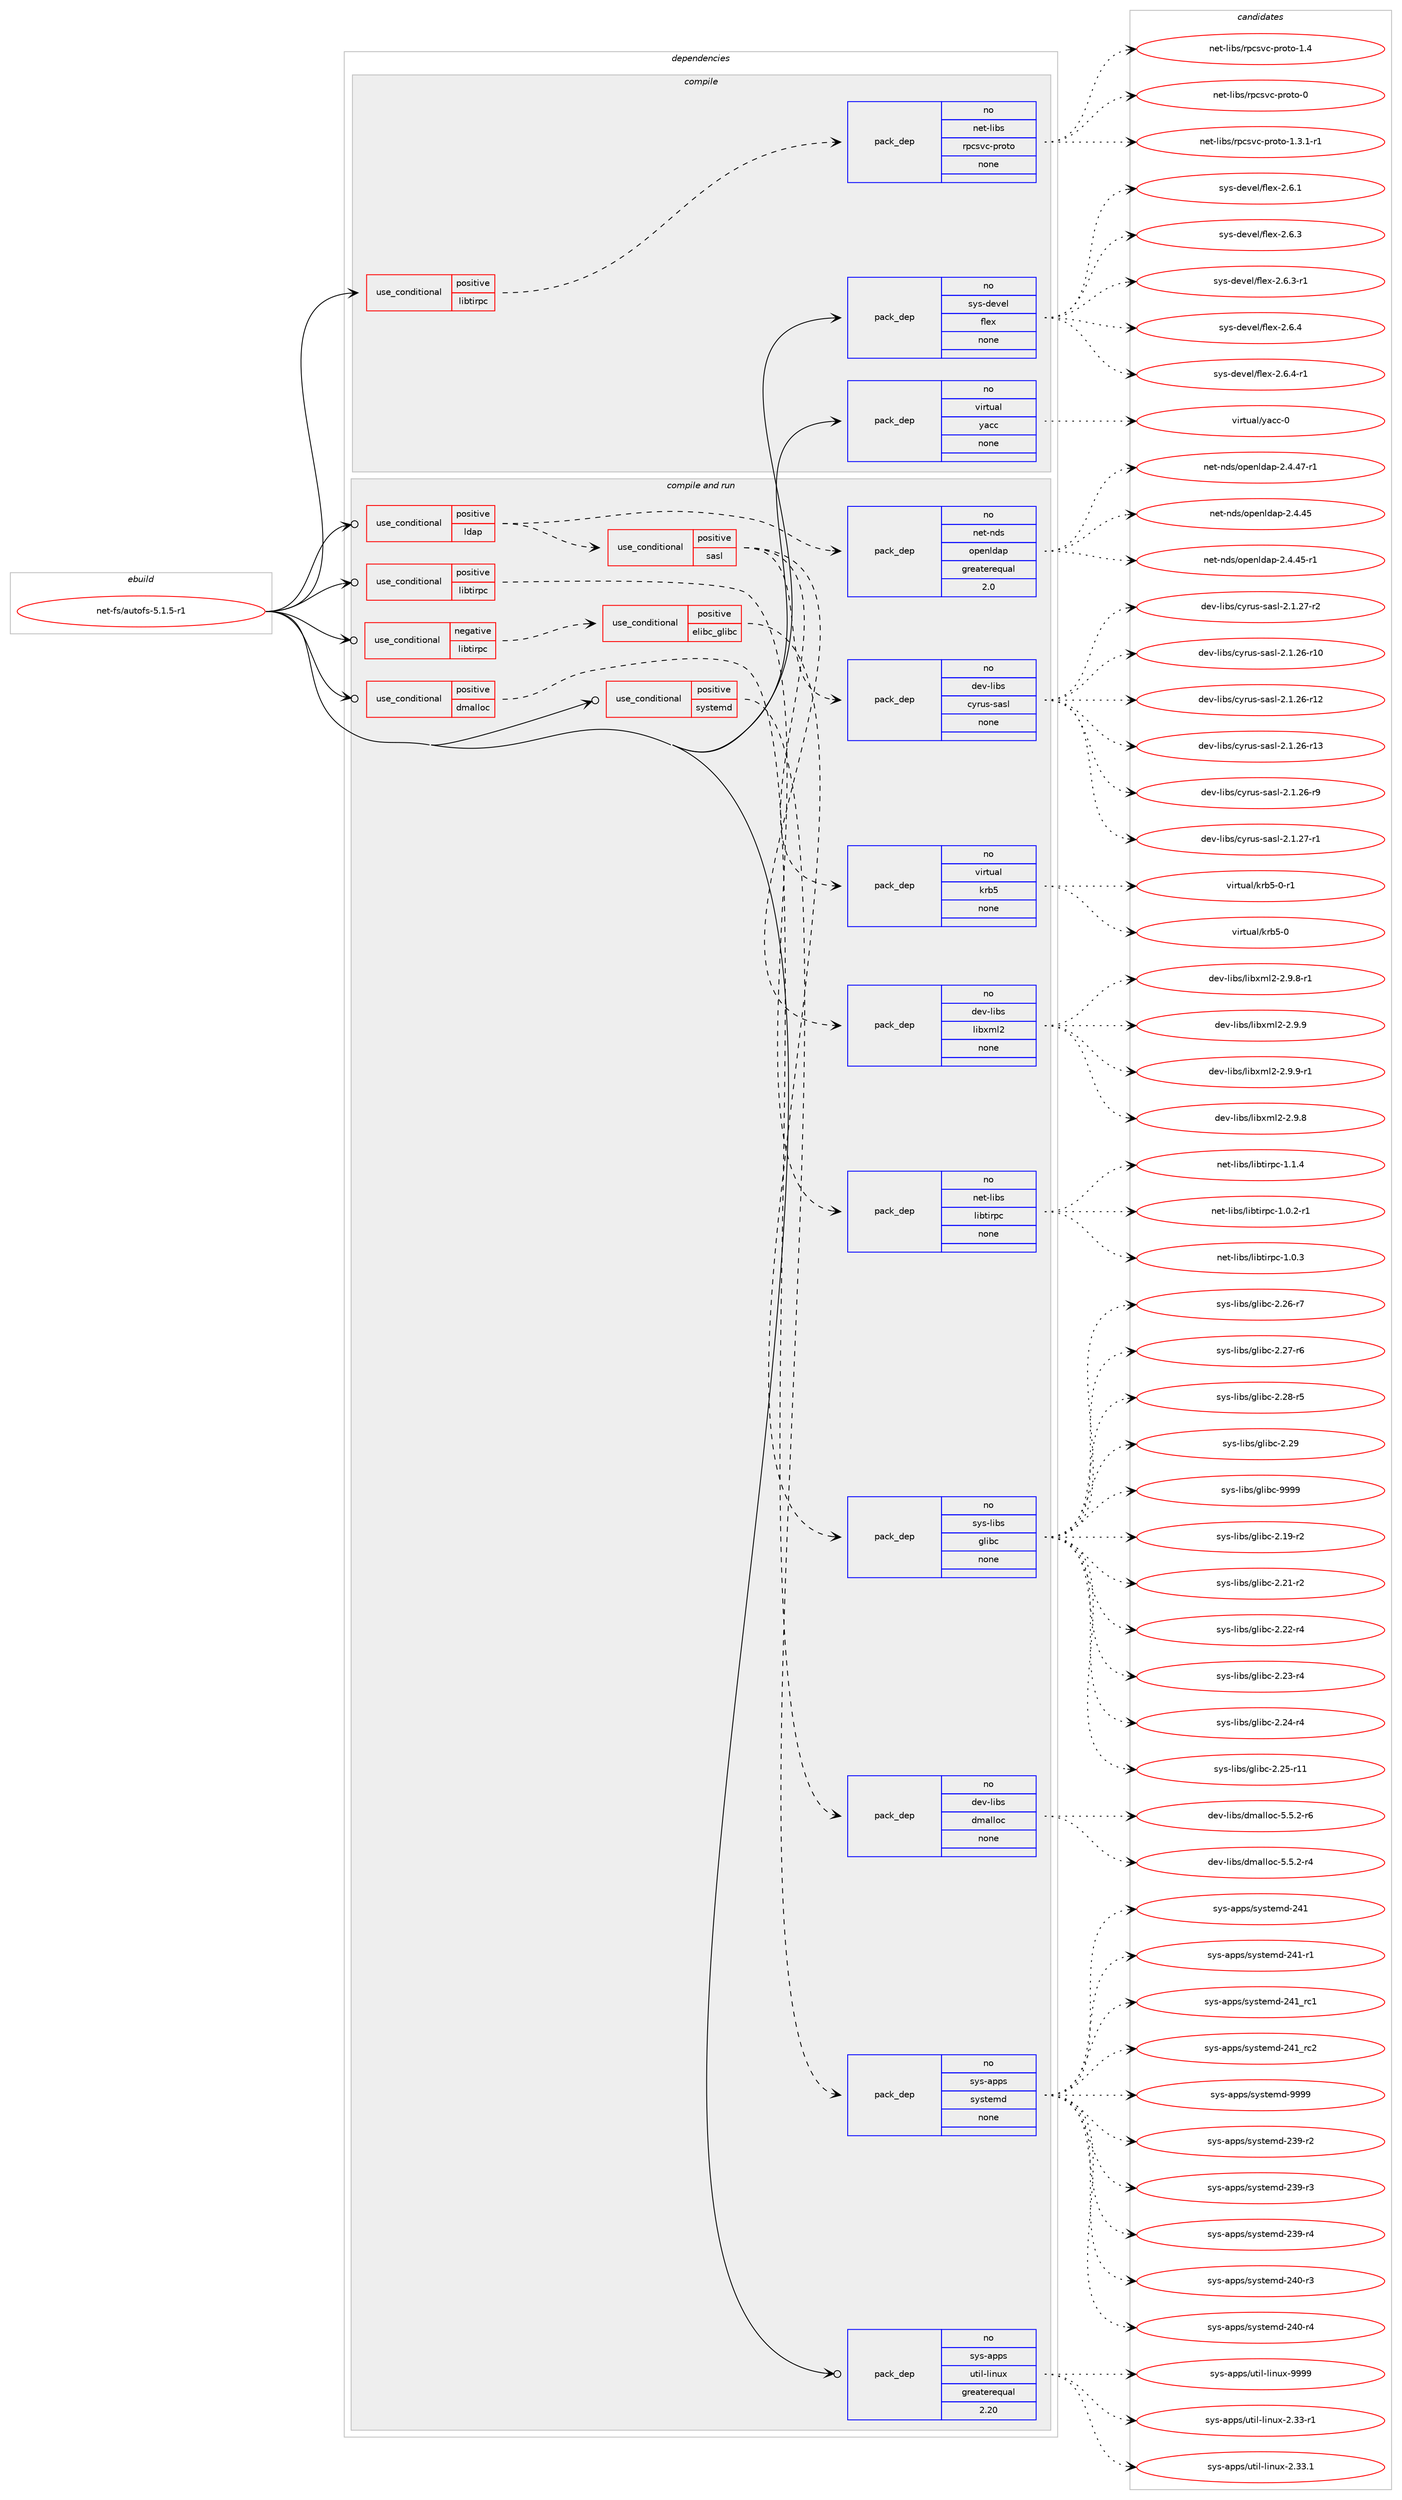 digraph prolog {

# *************
# Graph options
# *************

newrank=true;
concentrate=true;
compound=true;
graph [rankdir=LR,fontname=Helvetica,fontsize=10,ranksep=1.5];#, ranksep=2.5, nodesep=0.2];
edge  [arrowhead=vee];
node  [fontname=Helvetica,fontsize=10];

# **********
# The ebuild
# **********

subgraph cluster_leftcol {
color=gray;
rank=same;
label=<<i>ebuild</i>>;
id [label="net-fs/autofs-5.1.5-r1", color=red, width=4, href="../net-fs/autofs-5.1.5-r1.svg"];
}

# ****************
# The dependencies
# ****************

subgraph cluster_midcol {
color=gray;
label=<<i>dependencies</i>>;
subgraph cluster_compile {
fillcolor="#eeeeee";
style=filled;
label=<<i>compile</i>>;
subgraph cond444354 {
dependency1652373 [label=<<TABLE BORDER="0" CELLBORDER="1" CELLSPACING="0" CELLPADDING="4"><TR><TD ROWSPAN="3" CELLPADDING="10">use_conditional</TD></TR><TR><TD>positive</TD></TR><TR><TD>libtirpc</TD></TR></TABLE>>, shape=none, color=red];
subgraph pack1181251 {
dependency1652374 [label=<<TABLE BORDER="0" CELLBORDER="1" CELLSPACING="0" CELLPADDING="4" WIDTH="220"><TR><TD ROWSPAN="6" CELLPADDING="30">pack_dep</TD></TR><TR><TD WIDTH="110">no</TD></TR><TR><TD>net-libs</TD></TR><TR><TD>rpcsvc-proto</TD></TR><TR><TD>none</TD></TR><TR><TD></TD></TR></TABLE>>, shape=none, color=blue];
}
dependency1652373:e -> dependency1652374:w [weight=20,style="dashed",arrowhead="vee"];
}
id:e -> dependency1652373:w [weight=20,style="solid",arrowhead="vee"];
subgraph pack1181252 {
dependency1652375 [label=<<TABLE BORDER="0" CELLBORDER="1" CELLSPACING="0" CELLPADDING="4" WIDTH="220"><TR><TD ROWSPAN="6" CELLPADDING="30">pack_dep</TD></TR><TR><TD WIDTH="110">no</TD></TR><TR><TD>sys-devel</TD></TR><TR><TD>flex</TD></TR><TR><TD>none</TD></TR><TR><TD></TD></TR></TABLE>>, shape=none, color=blue];
}
id:e -> dependency1652375:w [weight=20,style="solid",arrowhead="vee"];
subgraph pack1181253 {
dependency1652376 [label=<<TABLE BORDER="0" CELLBORDER="1" CELLSPACING="0" CELLPADDING="4" WIDTH="220"><TR><TD ROWSPAN="6" CELLPADDING="30">pack_dep</TD></TR><TR><TD WIDTH="110">no</TD></TR><TR><TD>virtual</TD></TR><TR><TD>yacc</TD></TR><TR><TD>none</TD></TR><TR><TD></TD></TR></TABLE>>, shape=none, color=blue];
}
id:e -> dependency1652376:w [weight=20,style="solid",arrowhead="vee"];
}
subgraph cluster_compileandrun {
fillcolor="#eeeeee";
style=filled;
label=<<i>compile and run</i>>;
subgraph cond444355 {
dependency1652377 [label=<<TABLE BORDER="0" CELLBORDER="1" CELLSPACING="0" CELLPADDING="4"><TR><TD ROWSPAN="3" CELLPADDING="10">use_conditional</TD></TR><TR><TD>negative</TD></TR><TR><TD>libtirpc</TD></TR></TABLE>>, shape=none, color=red];
subgraph cond444356 {
dependency1652378 [label=<<TABLE BORDER="0" CELLBORDER="1" CELLSPACING="0" CELLPADDING="4"><TR><TD ROWSPAN="3" CELLPADDING="10">use_conditional</TD></TR><TR><TD>positive</TD></TR><TR><TD>elibc_glibc</TD></TR></TABLE>>, shape=none, color=red];
subgraph pack1181254 {
dependency1652379 [label=<<TABLE BORDER="0" CELLBORDER="1" CELLSPACING="0" CELLPADDING="4" WIDTH="220"><TR><TD ROWSPAN="6" CELLPADDING="30">pack_dep</TD></TR><TR><TD WIDTH="110">no</TD></TR><TR><TD>sys-libs</TD></TR><TR><TD>glibc</TD></TR><TR><TD>none</TD></TR><TR><TD></TD></TR></TABLE>>, shape=none, color=blue];
}
dependency1652378:e -> dependency1652379:w [weight=20,style="dashed",arrowhead="vee"];
}
dependency1652377:e -> dependency1652378:w [weight=20,style="dashed",arrowhead="vee"];
}
id:e -> dependency1652377:w [weight=20,style="solid",arrowhead="odotvee"];
subgraph cond444357 {
dependency1652380 [label=<<TABLE BORDER="0" CELLBORDER="1" CELLSPACING="0" CELLPADDING="4"><TR><TD ROWSPAN="3" CELLPADDING="10">use_conditional</TD></TR><TR><TD>positive</TD></TR><TR><TD>dmalloc</TD></TR></TABLE>>, shape=none, color=red];
subgraph pack1181255 {
dependency1652381 [label=<<TABLE BORDER="0" CELLBORDER="1" CELLSPACING="0" CELLPADDING="4" WIDTH="220"><TR><TD ROWSPAN="6" CELLPADDING="30">pack_dep</TD></TR><TR><TD WIDTH="110">no</TD></TR><TR><TD>dev-libs</TD></TR><TR><TD>dmalloc</TD></TR><TR><TD>none</TD></TR><TR><TD></TD></TR></TABLE>>, shape=none, color=blue];
}
dependency1652380:e -> dependency1652381:w [weight=20,style="dashed",arrowhead="vee"];
}
id:e -> dependency1652380:w [weight=20,style="solid",arrowhead="odotvee"];
subgraph cond444358 {
dependency1652382 [label=<<TABLE BORDER="0" CELLBORDER="1" CELLSPACING="0" CELLPADDING="4"><TR><TD ROWSPAN="3" CELLPADDING="10">use_conditional</TD></TR><TR><TD>positive</TD></TR><TR><TD>ldap</TD></TR></TABLE>>, shape=none, color=red];
subgraph pack1181256 {
dependency1652383 [label=<<TABLE BORDER="0" CELLBORDER="1" CELLSPACING="0" CELLPADDING="4" WIDTH="220"><TR><TD ROWSPAN="6" CELLPADDING="30">pack_dep</TD></TR><TR><TD WIDTH="110">no</TD></TR><TR><TD>net-nds</TD></TR><TR><TD>openldap</TD></TR><TR><TD>greaterequal</TD></TR><TR><TD>2.0</TD></TR></TABLE>>, shape=none, color=blue];
}
dependency1652382:e -> dependency1652383:w [weight=20,style="dashed",arrowhead="vee"];
subgraph cond444359 {
dependency1652384 [label=<<TABLE BORDER="0" CELLBORDER="1" CELLSPACING="0" CELLPADDING="4"><TR><TD ROWSPAN="3" CELLPADDING="10">use_conditional</TD></TR><TR><TD>positive</TD></TR><TR><TD>sasl</TD></TR></TABLE>>, shape=none, color=red];
subgraph pack1181257 {
dependency1652385 [label=<<TABLE BORDER="0" CELLBORDER="1" CELLSPACING="0" CELLPADDING="4" WIDTH="220"><TR><TD ROWSPAN="6" CELLPADDING="30">pack_dep</TD></TR><TR><TD WIDTH="110">no</TD></TR><TR><TD>dev-libs</TD></TR><TR><TD>cyrus-sasl</TD></TR><TR><TD>none</TD></TR><TR><TD></TD></TR></TABLE>>, shape=none, color=blue];
}
dependency1652384:e -> dependency1652385:w [weight=20,style="dashed",arrowhead="vee"];
subgraph pack1181258 {
dependency1652386 [label=<<TABLE BORDER="0" CELLBORDER="1" CELLSPACING="0" CELLPADDING="4" WIDTH="220"><TR><TD ROWSPAN="6" CELLPADDING="30">pack_dep</TD></TR><TR><TD WIDTH="110">no</TD></TR><TR><TD>dev-libs</TD></TR><TR><TD>libxml2</TD></TR><TR><TD>none</TD></TR><TR><TD></TD></TR></TABLE>>, shape=none, color=blue];
}
dependency1652384:e -> dependency1652386:w [weight=20,style="dashed",arrowhead="vee"];
subgraph pack1181259 {
dependency1652387 [label=<<TABLE BORDER="0" CELLBORDER="1" CELLSPACING="0" CELLPADDING="4" WIDTH="220"><TR><TD ROWSPAN="6" CELLPADDING="30">pack_dep</TD></TR><TR><TD WIDTH="110">no</TD></TR><TR><TD>virtual</TD></TR><TR><TD>krb5</TD></TR><TR><TD>none</TD></TR><TR><TD></TD></TR></TABLE>>, shape=none, color=blue];
}
dependency1652384:e -> dependency1652387:w [weight=20,style="dashed",arrowhead="vee"];
}
dependency1652382:e -> dependency1652384:w [weight=20,style="dashed",arrowhead="vee"];
}
id:e -> dependency1652382:w [weight=20,style="solid",arrowhead="odotvee"];
subgraph cond444360 {
dependency1652388 [label=<<TABLE BORDER="0" CELLBORDER="1" CELLSPACING="0" CELLPADDING="4"><TR><TD ROWSPAN="3" CELLPADDING="10">use_conditional</TD></TR><TR><TD>positive</TD></TR><TR><TD>libtirpc</TD></TR></TABLE>>, shape=none, color=red];
subgraph pack1181260 {
dependency1652389 [label=<<TABLE BORDER="0" CELLBORDER="1" CELLSPACING="0" CELLPADDING="4" WIDTH="220"><TR><TD ROWSPAN="6" CELLPADDING="30">pack_dep</TD></TR><TR><TD WIDTH="110">no</TD></TR><TR><TD>net-libs</TD></TR><TR><TD>libtirpc</TD></TR><TR><TD>none</TD></TR><TR><TD></TD></TR></TABLE>>, shape=none, color=blue];
}
dependency1652388:e -> dependency1652389:w [weight=20,style="dashed",arrowhead="vee"];
}
id:e -> dependency1652388:w [weight=20,style="solid",arrowhead="odotvee"];
subgraph cond444361 {
dependency1652390 [label=<<TABLE BORDER="0" CELLBORDER="1" CELLSPACING="0" CELLPADDING="4"><TR><TD ROWSPAN="3" CELLPADDING="10">use_conditional</TD></TR><TR><TD>positive</TD></TR><TR><TD>systemd</TD></TR></TABLE>>, shape=none, color=red];
subgraph pack1181261 {
dependency1652391 [label=<<TABLE BORDER="0" CELLBORDER="1" CELLSPACING="0" CELLPADDING="4" WIDTH="220"><TR><TD ROWSPAN="6" CELLPADDING="30">pack_dep</TD></TR><TR><TD WIDTH="110">no</TD></TR><TR><TD>sys-apps</TD></TR><TR><TD>systemd</TD></TR><TR><TD>none</TD></TR><TR><TD></TD></TR></TABLE>>, shape=none, color=blue];
}
dependency1652390:e -> dependency1652391:w [weight=20,style="dashed",arrowhead="vee"];
}
id:e -> dependency1652390:w [weight=20,style="solid",arrowhead="odotvee"];
subgraph pack1181262 {
dependency1652392 [label=<<TABLE BORDER="0" CELLBORDER="1" CELLSPACING="0" CELLPADDING="4" WIDTH="220"><TR><TD ROWSPAN="6" CELLPADDING="30">pack_dep</TD></TR><TR><TD WIDTH="110">no</TD></TR><TR><TD>sys-apps</TD></TR><TR><TD>util-linux</TD></TR><TR><TD>greaterequal</TD></TR><TR><TD>2.20</TD></TR></TABLE>>, shape=none, color=blue];
}
id:e -> dependency1652392:w [weight=20,style="solid",arrowhead="odotvee"];
}
subgraph cluster_run {
fillcolor="#eeeeee";
style=filled;
label=<<i>run</i>>;
}
}

# **************
# The candidates
# **************

subgraph cluster_choices {
rank=same;
color=gray;
label=<<i>candidates</i>>;

subgraph choice1181251 {
color=black;
nodesep=1;
choice1101011164510810598115471141129911511899451121141111161114548 [label="net-libs/rpcsvc-proto-0", color=red, width=4,href="../net-libs/rpcsvc-proto-0.svg"];
choice1101011164510810598115471141129911511899451121141111161114549465146494511449 [label="net-libs/rpcsvc-proto-1.3.1-r1", color=red, width=4,href="../net-libs/rpcsvc-proto-1.3.1-r1.svg"];
choice11010111645108105981154711411299115118994511211411111611145494652 [label="net-libs/rpcsvc-proto-1.4", color=red, width=4,href="../net-libs/rpcsvc-proto-1.4.svg"];
dependency1652374:e -> choice1101011164510810598115471141129911511899451121141111161114548:w [style=dotted,weight="100"];
dependency1652374:e -> choice1101011164510810598115471141129911511899451121141111161114549465146494511449:w [style=dotted,weight="100"];
dependency1652374:e -> choice11010111645108105981154711411299115118994511211411111611145494652:w [style=dotted,weight="100"];
}
subgraph choice1181252 {
color=black;
nodesep=1;
choice1151211154510010111810110847102108101120455046544649 [label="sys-devel/flex-2.6.1", color=red, width=4,href="../sys-devel/flex-2.6.1.svg"];
choice1151211154510010111810110847102108101120455046544651 [label="sys-devel/flex-2.6.3", color=red, width=4,href="../sys-devel/flex-2.6.3.svg"];
choice11512111545100101118101108471021081011204550465446514511449 [label="sys-devel/flex-2.6.3-r1", color=red, width=4,href="../sys-devel/flex-2.6.3-r1.svg"];
choice1151211154510010111810110847102108101120455046544652 [label="sys-devel/flex-2.6.4", color=red, width=4,href="../sys-devel/flex-2.6.4.svg"];
choice11512111545100101118101108471021081011204550465446524511449 [label="sys-devel/flex-2.6.4-r1", color=red, width=4,href="../sys-devel/flex-2.6.4-r1.svg"];
dependency1652375:e -> choice1151211154510010111810110847102108101120455046544649:w [style=dotted,weight="100"];
dependency1652375:e -> choice1151211154510010111810110847102108101120455046544651:w [style=dotted,weight="100"];
dependency1652375:e -> choice11512111545100101118101108471021081011204550465446514511449:w [style=dotted,weight="100"];
dependency1652375:e -> choice1151211154510010111810110847102108101120455046544652:w [style=dotted,weight="100"];
dependency1652375:e -> choice11512111545100101118101108471021081011204550465446524511449:w [style=dotted,weight="100"];
}
subgraph choice1181253 {
color=black;
nodesep=1;
choice11810511411611797108471219799994548 [label="virtual/yacc-0", color=red, width=4,href="../virtual/yacc-0.svg"];
dependency1652376:e -> choice11810511411611797108471219799994548:w [style=dotted,weight="100"];
}
subgraph choice1181254 {
color=black;
nodesep=1;
choice115121115451081059811547103108105989945504649574511450 [label="sys-libs/glibc-2.19-r2", color=red, width=4,href="../sys-libs/glibc-2.19-r2.svg"];
choice115121115451081059811547103108105989945504650494511450 [label="sys-libs/glibc-2.21-r2", color=red, width=4,href="../sys-libs/glibc-2.21-r2.svg"];
choice115121115451081059811547103108105989945504650504511452 [label="sys-libs/glibc-2.22-r4", color=red, width=4,href="../sys-libs/glibc-2.22-r4.svg"];
choice115121115451081059811547103108105989945504650514511452 [label="sys-libs/glibc-2.23-r4", color=red, width=4,href="../sys-libs/glibc-2.23-r4.svg"];
choice115121115451081059811547103108105989945504650524511452 [label="sys-libs/glibc-2.24-r4", color=red, width=4,href="../sys-libs/glibc-2.24-r4.svg"];
choice11512111545108105981154710310810598994550465053451144949 [label="sys-libs/glibc-2.25-r11", color=red, width=4,href="../sys-libs/glibc-2.25-r11.svg"];
choice115121115451081059811547103108105989945504650544511455 [label="sys-libs/glibc-2.26-r7", color=red, width=4,href="../sys-libs/glibc-2.26-r7.svg"];
choice115121115451081059811547103108105989945504650554511454 [label="sys-libs/glibc-2.27-r6", color=red, width=4,href="../sys-libs/glibc-2.27-r6.svg"];
choice115121115451081059811547103108105989945504650564511453 [label="sys-libs/glibc-2.28-r5", color=red, width=4,href="../sys-libs/glibc-2.28-r5.svg"];
choice11512111545108105981154710310810598994550465057 [label="sys-libs/glibc-2.29", color=red, width=4,href="../sys-libs/glibc-2.29.svg"];
choice11512111545108105981154710310810598994557575757 [label="sys-libs/glibc-9999", color=red, width=4,href="../sys-libs/glibc-9999.svg"];
dependency1652379:e -> choice115121115451081059811547103108105989945504649574511450:w [style=dotted,weight="100"];
dependency1652379:e -> choice115121115451081059811547103108105989945504650494511450:w [style=dotted,weight="100"];
dependency1652379:e -> choice115121115451081059811547103108105989945504650504511452:w [style=dotted,weight="100"];
dependency1652379:e -> choice115121115451081059811547103108105989945504650514511452:w [style=dotted,weight="100"];
dependency1652379:e -> choice115121115451081059811547103108105989945504650524511452:w [style=dotted,weight="100"];
dependency1652379:e -> choice11512111545108105981154710310810598994550465053451144949:w [style=dotted,weight="100"];
dependency1652379:e -> choice115121115451081059811547103108105989945504650544511455:w [style=dotted,weight="100"];
dependency1652379:e -> choice115121115451081059811547103108105989945504650554511454:w [style=dotted,weight="100"];
dependency1652379:e -> choice115121115451081059811547103108105989945504650564511453:w [style=dotted,weight="100"];
dependency1652379:e -> choice11512111545108105981154710310810598994550465057:w [style=dotted,weight="100"];
dependency1652379:e -> choice11512111545108105981154710310810598994557575757:w [style=dotted,weight="100"];
}
subgraph choice1181255 {
color=black;
nodesep=1;
choice10010111845108105981154710010997108108111994553465346504511452 [label="dev-libs/dmalloc-5.5.2-r4", color=red, width=4,href="../dev-libs/dmalloc-5.5.2-r4.svg"];
choice10010111845108105981154710010997108108111994553465346504511454 [label="dev-libs/dmalloc-5.5.2-r6", color=red, width=4,href="../dev-libs/dmalloc-5.5.2-r6.svg"];
dependency1652381:e -> choice10010111845108105981154710010997108108111994553465346504511452:w [style=dotted,weight="100"];
dependency1652381:e -> choice10010111845108105981154710010997108108111994553465346504511454:w [style=dotted,weight="100"];
}
subgraph choice1181256 {
color=black;
nodesep=1;
choice11010111645110100115471111121011101081009711245504652465253 [label="net-nds/openldap-2.4.45", color=red, width=4,href="../net-nds/openldap-2.4.45.svg"];
choice110101116451101001154711111210111010810097112455046524652534511449 [label="net-nds/openldap-2.4.45-r1", color=red, width=4,href="../net-nds/openldap-2.4.45-r1.svg"];
choice110101116451101001154711111210111010810097112455046524652554511449 [label="net-nds/openldap-2.4.47-r1", color=red, width=4,href="../net-nds/openldap-2.4.47-r1.svg"];
dependency1652383:e -> choice11010111645110100115471111121011101081009711245504652465253:w [style=dotted,weight="100"];
dependency1652383:e -> choice110101116451101001154711111210111010810097112455046524652534511449:w [style=dotted,weight="100"];
dependency1652383:e -> choice110101116451101001154711111210111010810097112455046524652554511449:w [style=dotted,weight="100"];
}
subgraph choice1181257 {
color=black;
nodesep=1;
choice10010111845108105981154799121114117115451159711510845504649465054451144948 [label="dev-libs/cyrus-sasl-2.1.26-r10", color=red, width=4,href="../dev-libs/cyrus-sasl-2.1.26-r10.svg"];
choice10010111845108105981154799121114117115451159711510845504649465054451144950 [label="dev-libs/cyrus-sasl-2.1.26-r12", color=red, width=4,href="../dev-libs/cyrus-sasl-2.1.26-r12.svg"];
choice10010111845108105981154799121114117115451159711510845504649465054451144951 [label="dev-libs/cyrus-sasl-2.1.26-r13", color=red, width=4,href="../dev-libs/cyrus-sasl-2.1.26-r13.svg"];
choice100101118451081059811547991211141171154511597115108455046494650544511457 [label="dev-libs/cyrus-sasl-2.1.26-r9", color=red, width=4,href="../dev-libs/cyrus-sasl-2.1.26-r9.svg"];
choice100101118451081059811547991211141171154511597115108455046494650554511449 [label="dev-libs/cyrus-sasl-2.1.27-r1", color=red, width=4,href="../dev-libs/cyrus-sasl-2.1.27-r1.svg"];
choice100101118451081059811547991211141171154511597115108455046494650554511450 [label="dev-libs/cyrus-sasl-2.1.27-r2", color=red, width=4,href="../dev-libs/cyrus-sasl-2.1.27-r2.svg"];
dependency1652385:e -> choice10010111845108105981154799121114117115451159711510845504649465054451144948:w [style=dotted,weight="100"];
dependency1652385:e -> choice10010111845108105981154799121114117115451159711510845504649465054451144950:w [style=dotted,weight="100"];
dependency1652385:e -> choice10010111845108105981154799121114117115451159711510845504649465054451144951:w [style=dotted,weight="100"];
dependency1652385:e -> choice100101118451081059811547991211141171154511597115108455046494650544511457:w [style=dotted,weight="100"];
dependency1652385:e -> choice100101118451081059811547991211141171154511597115108455046494650554511449:w [style=dotted,weight="100"];
dependency1652385:e -> choice100101118451081059811547991211141171154511597115108455046494650554511450:w [style=dotted,weight="100"];
}
subgraph choice1181258 {
color=black;
nodesep=1;
choice1001011184510810598115471081059812010910850455046574656 [label="dev-libs/libxml2-2.9.8", color=red, width=4,href="../dev-libs/libxml2-2.9.8.svg"];
choice10010111845108105981154710810598120109108504550465746564511449 [label="dev-libs/libxml2-2.9.8-r1", color=red, width=4,href="../dev-libs/libxml2-2.9.8-r1.svg"];
choice1001011184510810598115471081059812010910850455046574657 [label="dev-libs/libxml2-2.9.9", color=red, width=4,href="../dev-libs/libxml2-2.9.9.svg"];
choice10010111845108105981154710810598120109108504550465746574511449 [label="dev-libs/libxml2-2.9.9-r1", color=red, width=4,href="../dev-libs/libxml2-2.9.9-r1.svg"];
dependency1652386:e -> choice1001011184510810598115471081059812010910850455046574656:w [style=dotted,weight="100"];
dependency1652386:e -> choice10010111845108105981154710810598120109108504550465746564511449:w [style=dotted,weight="100"];
dependency1652386:e -> choice1001011184510810598115471081059812010910850455046574657:w [style=dotted,weight="100"];
dependency1652386:e -> choice10010111845108105981154710810598120109108504550465746574511449:w [style=dotted,weight="100"];
}
subgraph choice1181259 {
color=black;
nodesep=1;
choice118105114116117971084710711498534548 [label="virtual/krb5-0", color=red, width=4,href="../virtual/krb5-0.svg"];
choice1181051141161179710847107114985345484511449 [label="virtual/krb5-0-r1", color=red, width=4,href="../virtual/krb5-0-r1.svg"];
dependency1652387:e -> choice118105114116117971084710711498534548:w [style=dotted,weight="100"];
dependency1652387:e -> choice1181051141161179710847107114985345484511449:w [style=dotted,weight="100"];
}
subgraph choice1181260 {
color=black;
nodesep=1;
choice11010111645108105981154710810598116105114112994549464846504511449 [label="net-libs/libtirpc-1.0.2-r1", color=red, width=4,href="../net-libs/libtirpc-1.0.2-r1.svg"];
choice1101011164510810598115471081059811610511411299454946484651 [label="net-libs/libtirpc-1.0.3", color=red, width=4,href="../net-libs/libtirpc-1.0.3.svg"];
choice1101011164510810598115471081059811610511411299454946494652 [label="net-libs/libtirpc-1.1.4", color=red, width=4,href="../net-libs/libtirpc-1.1.4.svg"];
dependency1652389:e -> choice11010111645108105981154710810598116105114112994549464846504511449:w [style=dotted,weight="100"];
dependency1652389:e -> choice1101011164510810598115471081059811610511411299454946484651:w [style=dotted,weight="100"];
dependency1652389:e -> choice1101011164510810598115471081059811610511411299454946494652:w [style=dotted,weight="100"];
}
subgraph choice1181261 {
color=black;
nodesep=1;
choice115121115459711211211547115121115116101109100455051574511450 [label="sys-apps/systemd-239-r2", color=red, width=4,href="../sys-apps/systemd-239-r2.svg"];
choice115121115459711211211547115121115116101109100455051574511451 [label="sys-apps/systemd-239-r3", color=red, width=4,href="../sys-apps/systemd-239-r3.svg"];
choice115121115459711211211547115121115116101109100455051574511452 [label="sys-apps/systemd-239-r4", color=red, width=4,href="../sys-apps/systemd-239-r4.svg"];
choice115121115459711211211547115121115116101109100455052484511451 [label="sys-apps/systemd-240-r3", color=red, width=4,href="../sys-apps/systemd-240-r3.svg"];
choice115121115459711211211547115121115116101109100455052484511452 [label="sys-apps/systemd-240-r4", color=red, width=4,href="../sys-apps/systemd-240-r4.svg"];
choice11512111545971121121154711512111511610110910045505249 [label="sys-apps/systemd-241", color=red, width=4,href="../sys-apps/systemd-241.svg"];
choice115121115459711211211547115121115116101109100455052494511449 [label="sys-apps/systemd-241-r1", color=red, width=4,href="../sys-apps/systemd-241-r1.svg"];
choice11512111545971121121154711512111511610110910045505249951149949 [label="sys-apps/systemd-241_rc1", color=red, width=4,href="../sys-apps/systemd-241_rc1.svg"];
choice11512111545971121121154711512111511610110910045505249951149950 [label="sys-apps/systemd-241_rc2", color=red, width=4,href="../sys-apps/systemd-241_rc2.svg"];
choice1151211154597112112115471151211151161011091004557575757 [label="sys-apps/systemd-9999", color=red, width=4,href="../sys-apps/systemd-9999.svg"];
dependency1652391:e -> choice115121115459711211211547115121115116101109100455051574511450:w [style=dotted,weight="100"];
dependency1652391:e -> choice115121115459711211211547115121115116101109100455051574511451:w [style=dotted,weight="100"];
dependency1652391:e -> choice115121115459711211211547115121115116101109100455051574511452:w [style=dotted,weight="100"];
dependency1652391:e -> choice115121115459711211211547115121115116101109100455052484511451:w [style=dotted,weight="100"];
dependency1652391:e -> choice115121115459711211211547115121115116101109100455052484511452:w [style=dotted,weight="100"];
dependency1652391:e -> choice11512111545971121121154711512111511610110910045505249:w [style=dotted,weight="100"];
dependency1652391:e -> choice115121115459711211211547115121115116101109100455052494511449:w [style=dotted,weight="100"];
dependency1652391:e -> choice11512111545971121121154711512111511610110910045505249951149949:w [style=dotted,weight="100"];
dependency1652391:e -> choice11512111545971121121154711512111511610110910045505249951149950:w [style=dotted,weight="100"];
dependency1652391:e -> choice1151211154597112112115471151211151161011091004557575757:w [style=dotted,weight="100"];
}
subgraph choice1181262 {
color=black;
nodesep=1;
choice1151211154597112112115471171161051084510810511011712045504651514511449 [label="sys-apps/util-linux-2.33-r1", color=red, width=4,href="../sys-apps/util-linux-2.33-r1.svg"];
choice1151211154597112112115471171161051084510810511011712045504651514649 [label="sys-apps/util-linux-2.33.1", color=red, width=4,href="../sys-apps/util-linux-2.33.1.svg"];
choice115121115459711211211547117116105108451081051101171204557575757 [label="sys-apps/util-linux-9999", color=red, width=4,href="../sys-apps/util-linux-9999.svg"];
dependency1652392:e -> choice1151211154597112112115471171161051084510810511011712045504651514511449:w [style=dotted,weight="100"];
dependency1652392:e -> choice1151211154597112112115471171161051084510810511011712045504651514649:w [style=dotted,weight="100"];
dependency1652392:e -> choice115121115459711211211547117116105108451081051101171204557575757:w [style=dotted,weight="100"];
}
}

}
